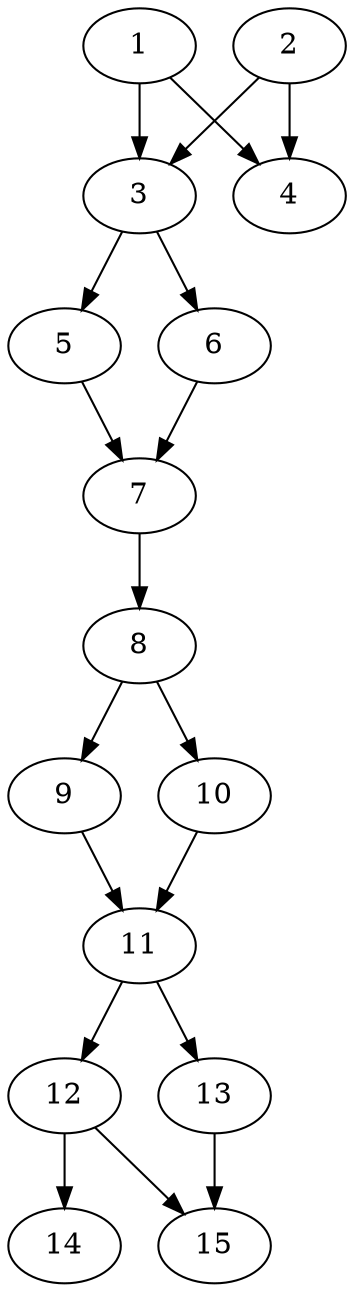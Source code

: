 // DAG automatically generated by daggen at Thu Oct  3 13:59:27 2019
// ./daggen --dot -n 15 --ccr 0.5 --fat 0.3 --regular 0.5 --density 0.9 --mindata 5242880 --maxdata 52428800 
digraph G {
  1 [size="96903168", alpha="0.20", expect_size="48451584"] 
  1 -> 3 [size ="48451584"]
  1 -> 4 [size ="48451584"]
  2 [size="99166208", alpha="0.06", expect_size="49583104"] 
  2 -> 3 [size ="49583104"]
  2 -> 4 [size ="49583104"]
  3 [size="81850368", alpha="0.03", expect_size="40925184"] 
  3 -> 5 [size ="40925184"]
  3 -> 6 [size ="40925184"]
  4 [size="27609088", alpha="0.12", expect_size="13804544"] 
  5 [size="75601920", alpha="0.11", expect_size="37800960"] 
  5 -> 7 [size ="37800960"]
  6 [size="52559872", alpha="0.11", expect_size="26279936"] 
  6 -> 7 [size ="26279936"]
  7 [size="31381504", alpha="0.17", expect_size="15690752"] 
  7 -> 8 [size ="15690752"]
  8 [size="58875904", alpha="0.07", expect_size="29437952"] 
  8 -> 9 [size ="29437952"]
  8 -> 10 [size ="29437952"]
  9 [size="23519232", alpha="0.07", expect_size="11759616"] 
  9 -> 11 [size ="11759616"]
  10 [size="12759040", alpha="0.19", expect_size="6379520"] 
  10 -> 11 [size ="6379520"]
  11 [size="86511616", alpha="0.19", expect_size="43255808"] 
  11 -> 12 [size ="43255808"]
  11 -> 13 [size ="43255808"]
  12 [size="85669888", alpha="0.18", expect_size="42834944"] 
  12 -> 14 [size ="42834944"]
  12 -> 15 [size ="42834944"]
  13 [size="19742720", alpha="0.00", expect_size="9871360"] 
  13 -> 15 [size ="9871360"]
  14 [size="31879168", alpha="0.16", expect_size="15939584"] 
  15 [size="89503744", alpha="0.16", expect_size="44751872"] 
}
